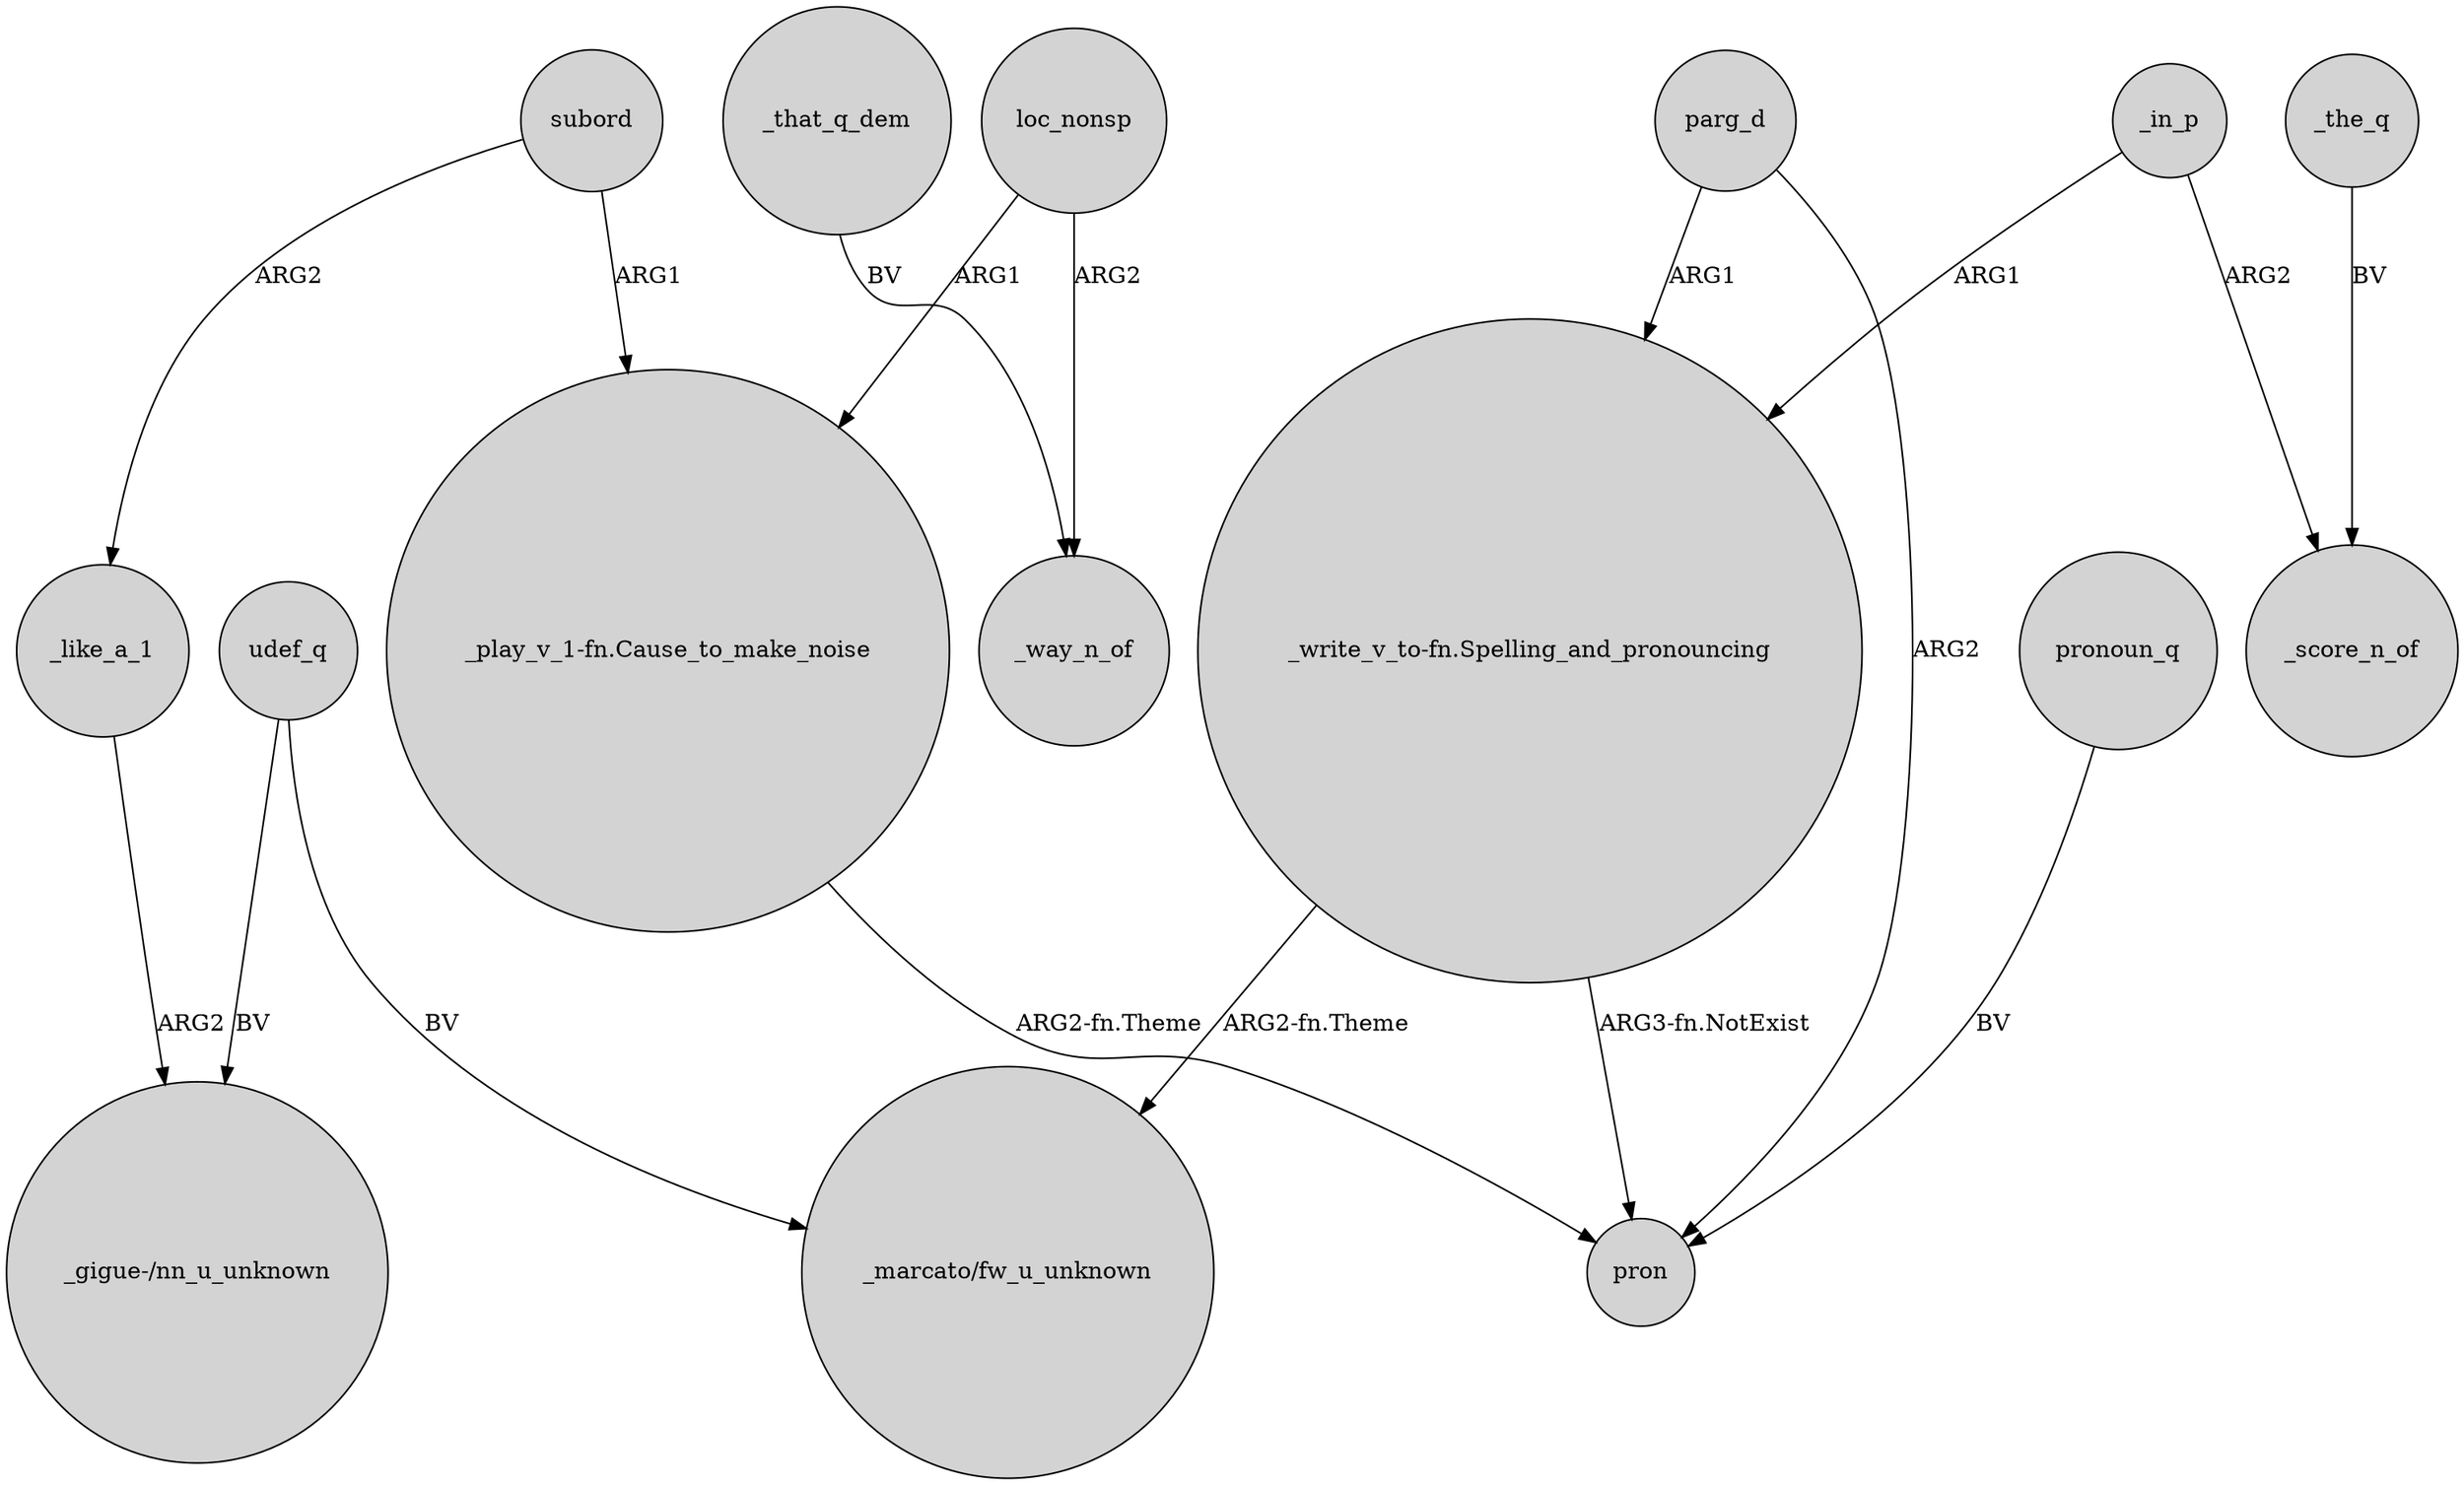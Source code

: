 digraph {
	node [shape=circle style=filled]
	udef_q -> "_marcato/fw_u_unknown" [label=BV]
	loc_nonsp -> _way_n_of [label=ARG2]
	udef_q -> "_gigue-/nn_u_unknown" [label=BV]
	parg_d -> "_write_v_to-fn.Spelling_and_pronouncing" [label=ARG1]
	_in_p -> "_write_v_to-fn.Spelling_and_pronouncing" [label=ARG1]
	"_write_v_to-fn.Spelling_and_pronouncing" -> pron [label="ARG3-fn.NotExist"]
	_the_q -> _score_n_of [label=BV]
	loc_nonsp -> "_play_v_1-fn.Cause_to_make_noise" [label=ARG1]
	_that_q_dem -> _way_n_of [label=BV]
	"_play_v_1-fn.Cause_to_make_noise" -> pron [label="ARG2-fn.Theme"]
	"_write_v_to-fn.Spelling_and_pronouncing" -> "_marcato/fw_u_unknown" [label="ARG2-fn.Theme"]
	_in_p -> _score_n_of [label=ARG2]
	subord -> _like_a_1 [label=ARG2]
	parg_d -> pron [label=ARG2]
	subord -> "_play_v_1-fn.Cause_to_make_noise" [label=ARG1]
	_like_a_1 -> "_gigue-/nn_u_unknown" [label=ARG2]
	pronoun_q -> pron [label=BV]
}
